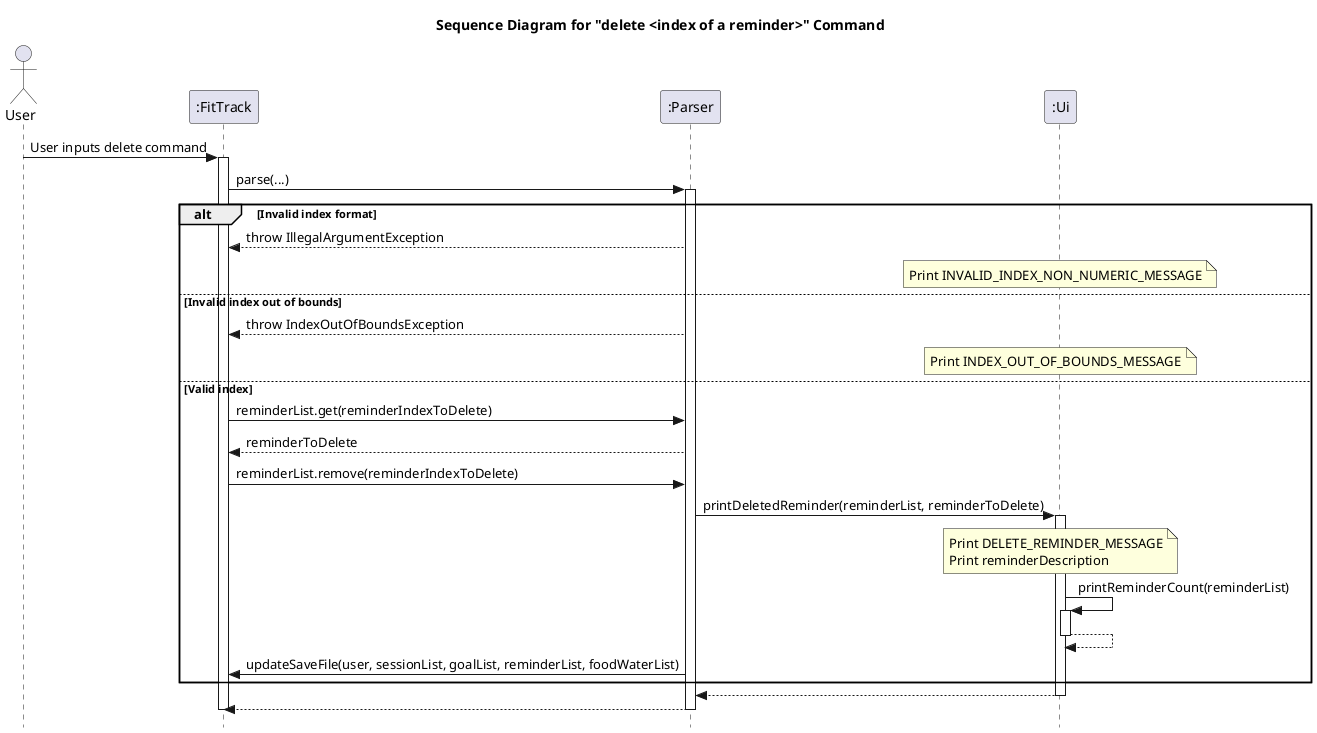 @startuml
title Sequence Diagram for "delete <index of a reminder>" Command

actor User
participant ":FitTrack"
participant ":Parser"
participant ":Ui"
skinparam style strictuml

User -> ":FitTrack": User inputs delete command
activate ":FitTrack"
":FitTrack" -> ":Parser": parse(...)
activate ":Parser"

alt Invalid index format
    ":Parser" --> ":FitTrack": throw IllegalArgumentException
    note over ":Ui"
        Print INVALID_INDEX_NON_NUMERIC_MESSAGE
    end note
else Invalid index out of bounds
    ":Parser" --> ":FitTrack": throw IndexOutOfBoundsException
    note over ":Ui"
        Print INDEX_OUT_OF_BOUNDS_MESSAGE
    end note
else Valid index
    ":FitTrack" -> ":Parser": reminderList.get(reminderIndexToDelete)
    ":Parser" --> ":FitTrack": reminderToDelete

    ":FitTrack" -> ":Parser": reminderList.remove(reminderIndexToDelete)

    ":Parser" -> ":Ui": printDeletedReminder(reminderList, reminderToDelete)
    activate ":Ui"
    note over ":Ui"
        Print DELETE_REMINDER_MESSAGE
        Print reminderDescription
    end note

    ":Ui" -> ":Ui": printReminderCount(reminderList)
    activate ":Ui"
    ":Ui" --> ":Ui"
    deactivate ":Ui"

    ":Parser" -> ":FitTrack": updateSaveFile(user, sessionList, goalList, reminderList, foodWaterList)
end

":Ui" --> ":Parser"
deactivate ":Ui"
":Parser" --> ":FitTrack"
deactivate ":Parser"
deactivate ":FitTrack"

@enduml
